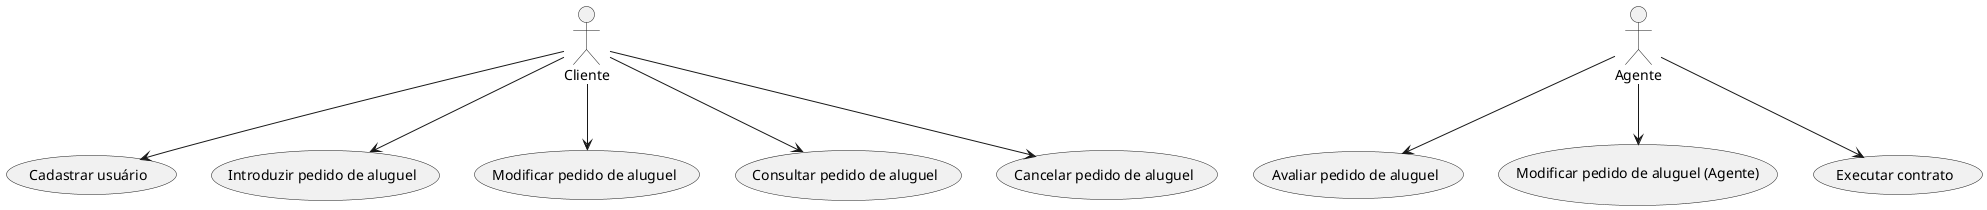 @startuml
actor Cliente
actor Agente

usecase UC01 as "Cadastrar usuário"
usecase UC02 as "Introduzir pedido de aluguel"
usecase UC03 as "Modificar pedido de aluguel"
usecase UC04 as "Consultar pedido de aluguel"
usecase UC05 as "Cancelar pedido de aluguel"
usecase UC06 as "Avaliar pedido de aluguel"
usecase UC07 as "Modificar pedido de aluguel (Agente)"
usecase UC08 as "Executar contrato"

Cliente --> UC01
Cliente --> UC02
Cliente --> UC03
Cliente --> UC04
Cliente --> UC05
Agente --> UC06
Agente --> UC07
Agente --> UC08

@enduml